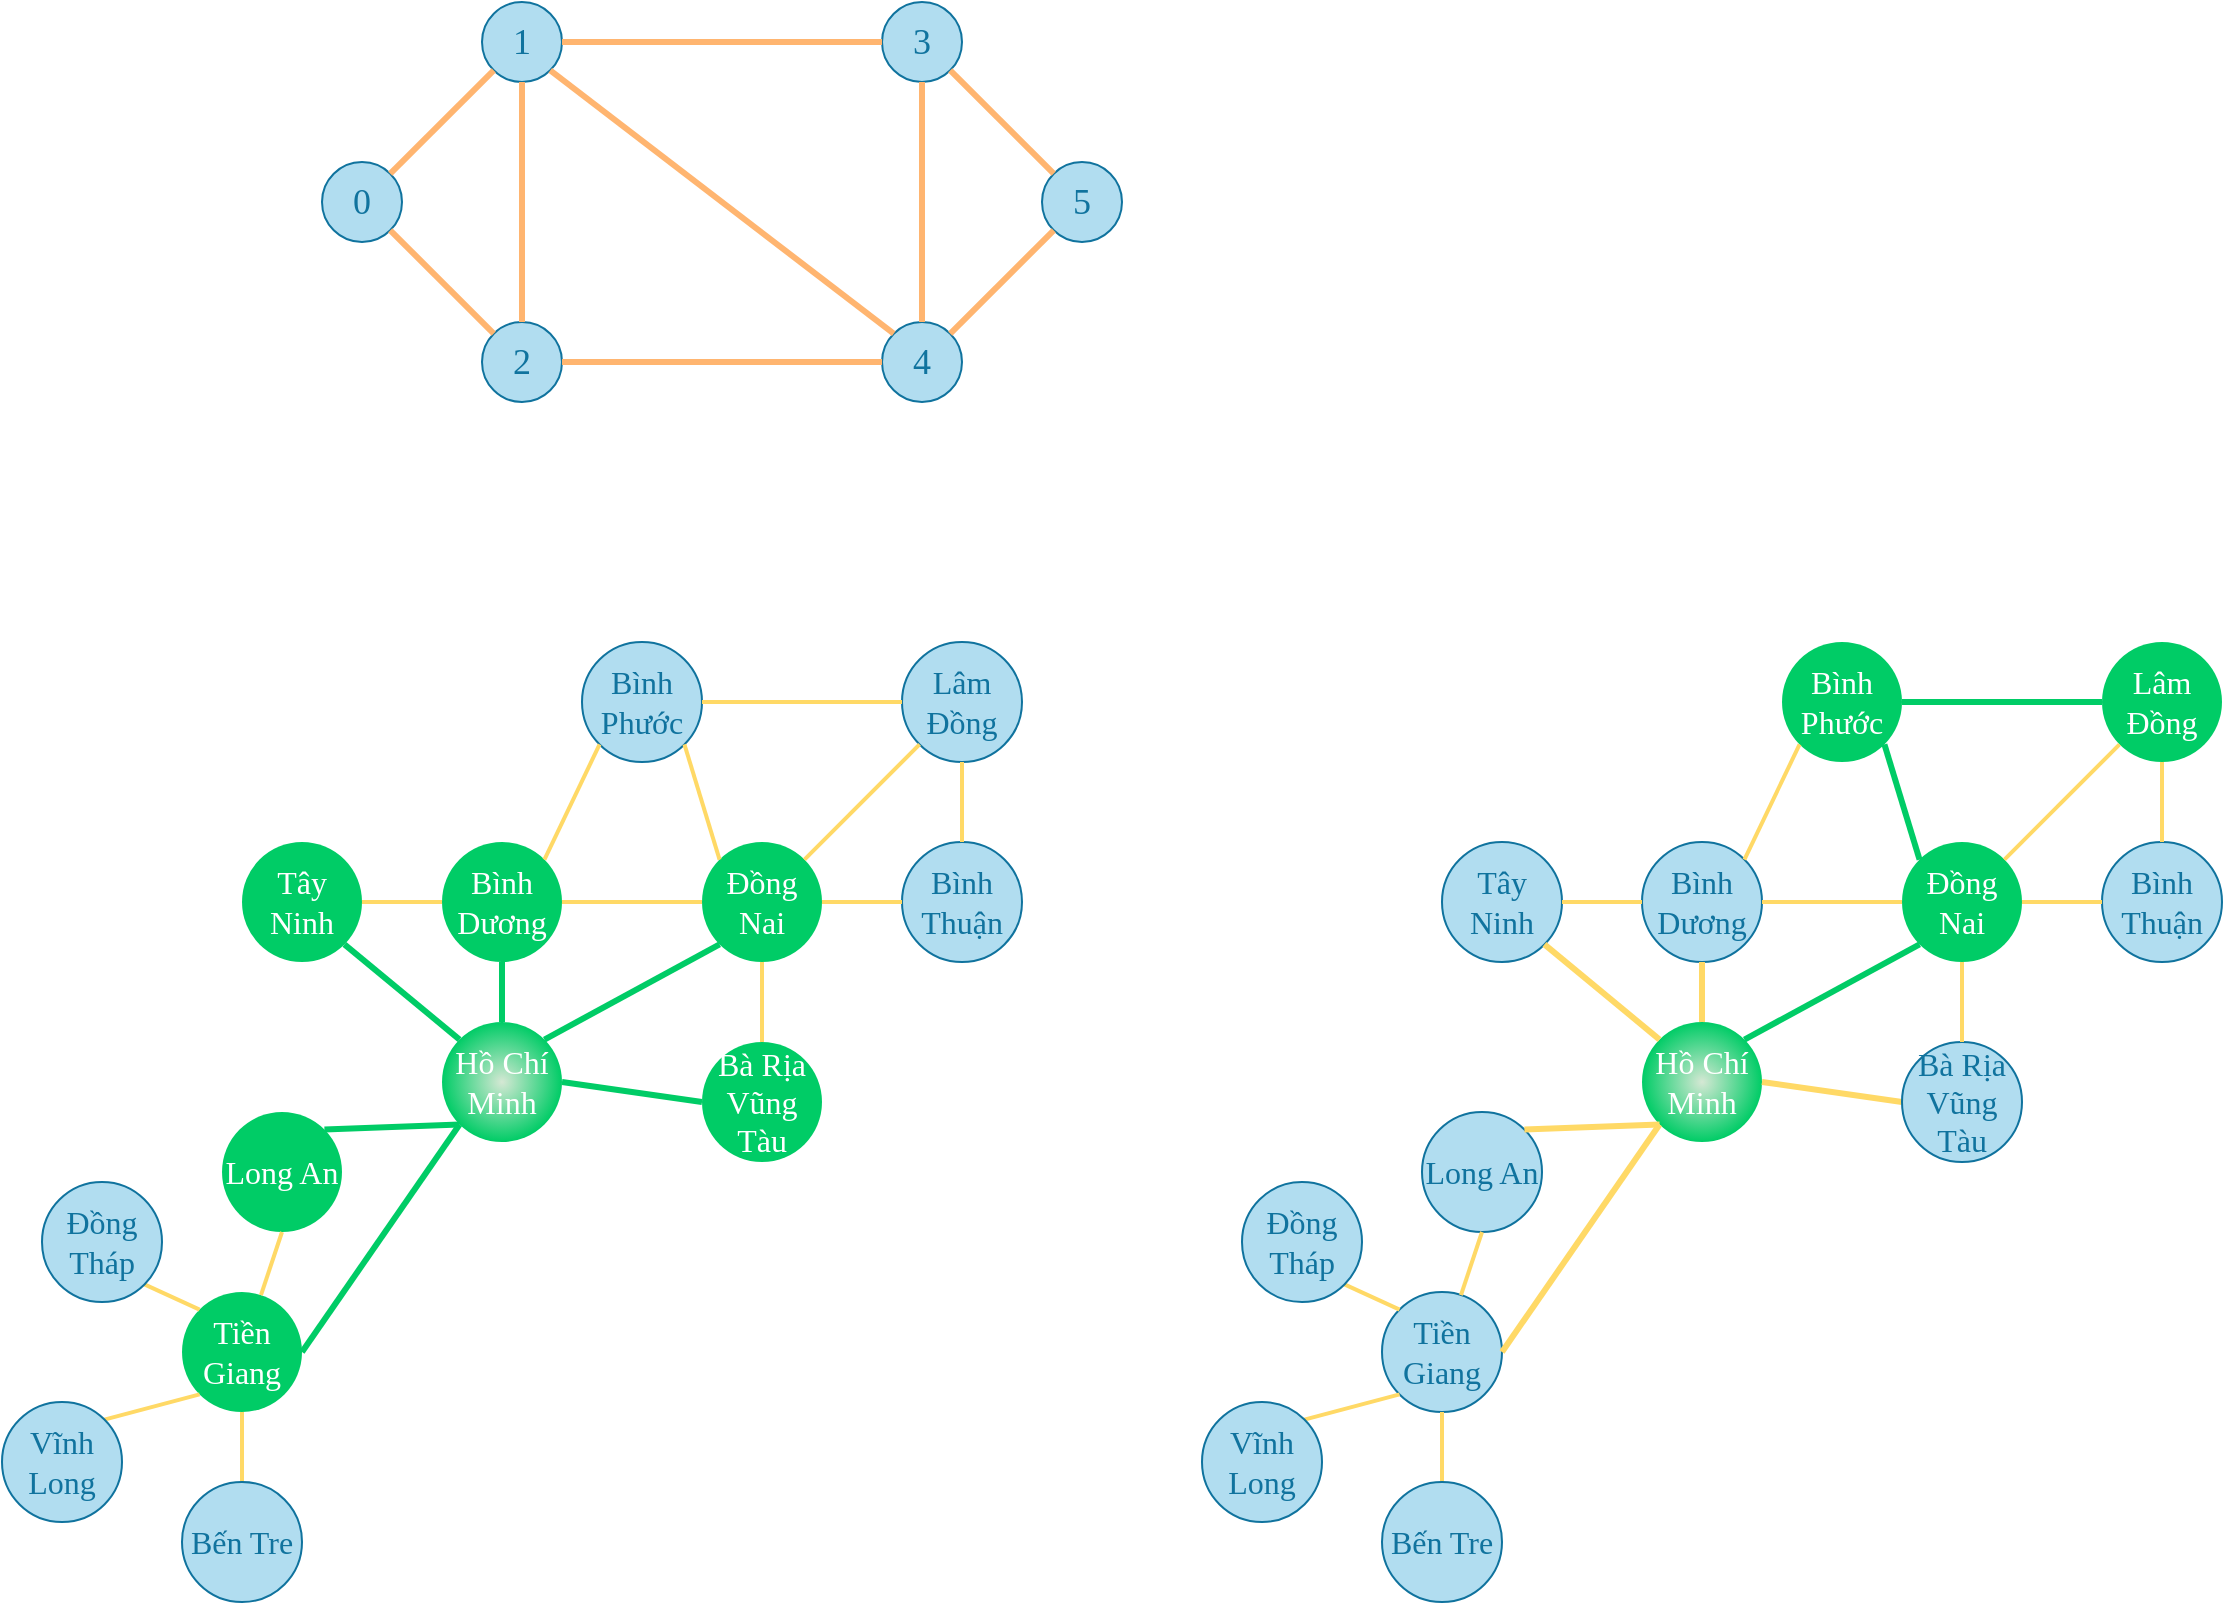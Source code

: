 <mxfile version="26.0.9">
  <diagram id="EpRN7AvFWJsa4IB050oW" name="Page-1">
    <mxGraphModel dx="1037" dy="751" grid="1" gridSize="10" guides="1" tooltips="1" connect="1" arrows="1" fold="1" page="1" pageScale="1" pageWidth="1600" pageHeight="900" math="0" shadow="0">
      <root>
        <mxCell id="0" />
        <mxCell id="1" parent="0" />
        <mxCell id="dAErLzjoi8gS7lEGY0VP-1" value="0" style="ellipse;whiteSpace=wrap;html=1;aspect=fixed;fillColor=#b1ddf0;fontSize=18;fontFamily=consolas;strokeColor=#10739e;fontColor=#10739E;" parent="1" vertex="1">
          <mxGeometry x="360" y="160" width="40" height="40" as="geometry" />
        </mxCell>
        <mxCell id="dAErLzjoi8gS7lEGY0VP-3" value="1" style="ellipse;whiteSpace=wrap;html=1;aspect=fixed;fillColor=#b1ddf0;fontSize=18;fontFamily=consolas;strokeColor=#10739e;fontColor=#10739E;" parent="1" vertex="1">
          <mxGeometry x="440" y="80" width="40" height="40" as="geometry" />
        </mxCell>
        <mxCell id="dAErLzjoi8gS7lEGY0VP-4" value="3" style="ellipse;whiteSpace=wrap;html=1;aspect=fixed;fillColor=#b1ddf0;fontSize=18;fontFamily=consolas;strokeColor=#10739e;fontColor=#10739E;" parent="1" vertex="1">
          <mxGeometry x="640" y="80" width="40" height="40" as="geometry" />
        </mxCell>
        <mxCell id="dAErLzjoi8gS7lEGY0VP-5" value="5" style="ellipse;whiteSpace=wrap;html=1;aspect=fixed;fillColor=#b1ddf0;fontSize=18;fontFamily=consolas;strokeColor=#10739e;fontColor=#10739E;" parent="1" vertex="1">
          <mxGeometry x="720" y="160" width="40" height="40" as="geometry" />
        </mxCell>
        <mxCell id="dAErLzjoi8gS7lEGY0VP-6" value="2" style="ellipse;whiteSpace=wrap;html=1;aspect=fixed;fillColor=#b1ddf0;fontSize=18;fontFamily=consolas;strokeColor=#10739e;fontColor=#10739E;" parent="1" vertex="1">
          <mxGeometry x="440" y="240" width="40" height="40" as="geometry" />
        </mxCell>
        <mxCell id="dAErLzjoi8gS7lEGY0VP-7" value="4" style="ellipse;whiteSpace=wrap;html=1;aspect=fixed;fillColor=#b1ddf0;fontSize=18;fontFamily=consolas;strokeColor=#10739e;fontColor=#10739E;" parent="1" vertex="1">
          <mxGeometry x="640" y="240" width="40" height="40" as="geometry" />
        </mxCell>
        <mxCell id="dAErLzjoi8gS7lEGY0VP-8" value="" style="endArrow=none;html=1;fontFamily=Segoe UI Variable Display;fontSize=18;fontColor=#0066CC;rounded=0;strokeColor=#FFB570;endFill=0;exitX=1;exitY=0;exitDx=0;exitDy=0;entryX=0;entryY=1;entryDx=0;entryDy=0;fillColor=#ffe6cc;strokeWidth=3;" parent="1" source="dAErLzjoi8gS7lEGY0VP-1" target="dAErLzjoi8gS7lEGY0VP-3" edge="1">
          <mxGeometry width="50" height="50" relative="1" as="geometry">
            <mxPoint x="450" y="190" as="sourcePoint" />
            <mxPoint x="500" y="140" as="targetPoint" />
          </mxGeometry>
        </mxCell>
        <mxCell id="dAErLzjoi8gS7lEGY0VP-16" value="" style="endArrow=none;html=1;fontFamily=Segoe UI Variable Display;fontSize=18;fontColor=#0066CC;rounded=0;strokeColor=#FFB570;endFill=0;exitX=0;exitY=1;exitDx=0;exitDy=0;entryX=1;entryY=0;entryDx=0;entryDy=0;fillColor=#ffe6cc;strokeWidth=3;" parent="1" source="dAErLzjoi8gS7lEGY0VP-5" target="dAErLzjoi8gS7lEGY0VP-7" edge="1">
          <mxGeometry width="50" height="50" relative="1" as="geometry">
            <mxPoint x="484.142" y="175.858" as="sourcePoint" />
            <mxPoint x="535.858" y="124.142" as="targetPoint" />
          </mxGeometry>
        </mxCell>
        <mxCell id="dAErLzjoi8gS7lEGY0VP-18" value="" style="endArrow=none;html=1;fontFamily=Segoe UI Variable Display;fontSize=18;fontColor=#0066CC;rounded=0;strokeColor=#FFB570;endFill=0;exitX=0.5;exitY=1;exitDx=0;exitDy=0;fillColor=#ffe6cc;strokeWidth=3;" parent="1" source="dAErLzjoi8gS7lEGY0VP-3" target="dAErLzjoi8gS7lEGY0VP-6" edge="1">
          <mxGeometry width="50" height="50" relative="1" as="geometry">
            <mxPoint x="414.142" y="185.858" as="sourcePoint" />
            <mxPoint x="465.858" y="134.142" as="targetPoint" />
          </mxGeometry>
        </mxCell>
        <mxCell id="dAErLzjoi8gS7lEGY0VP-20" value="" style="endArrow=none;html=1;fontFamily=Segoe UI Variable Display;fontSize=18;fontColor=#0066CC;rounded=0;strokeColor=#FFB570;endFill=0;exitX=1;exitY=1;exitDx=0;exitDy=0;entryX=0;entryY=0;entryDx=0;entryDy=0;fillColor=#ffe6cc;strokeWidth=3;" parent="1" source="dAErLzjoi8gS7lEGY0VP-3" target="dAErLzjoi8gS7lEGY0VP-7" edge="1">
          <mxGeometry width="50" height="50" relative="1" as="geometry">
            <mxPoint x="424.142" y="195.858" as="sourcePoint" />
            <mxPoint x="475.858" y="144.142" as="targetPoint" />
          </mxGeometry>
        </mxCell>
        <mxCell id="dAErLzjoi8gS7lEGY0VP-24" value="" style="endArrow=none;html=1;fontFamily=Segoe UI Variable Display;fontSize=18;fontColor=#0066CC;rounded=0;strokeColor=#FFB570;endFill=0;entryX=0;entryY=0.5;entryDx=0;entryDy=0;exitX=1;exitY=0.5;exitDx=0;exitDy=0;fillColor=#ffe6cc;strokeWidth=3;" parent="1" source="dAErLzjoi8gS7lEGY0VP-6" target="dAErLzjoi8gS7lEGY0VP-7" edge="1">
          <mxGeometry width="50" height="50" relative="1" as="geometry">
            <mxPoint x="490" y="260" as="sourcePoint" />
            <mxPoint x="495.858" y="164.142" as="targetPoint" />
          </mxGeometry>
        </mxCell>
        <mxCell id="dAErLzjoi8gS7lEGY0VP-26" value="" style="endArrow=none;html=1;fontFamily=Segoe UI Variable Display;fontSize=18;fontColor=#0066CC;rounded=0;strokeColor=#FFB570;endFill=0;exitX=0;exitY=0;exitDx=0;exitDy=0;entryX=1;entryY=1;entryDx=0;entryDy=0;fillColor=#ffe6cc;strokeWidth=3;" parent="1" source="dAErLzjoi8gS7lEGY0VP-6" target="dAErLzjoi8gS7lEGY0VP-1" edge="1">
          <mxGeometry width="50" height="50" relative="1" as="geometry">
            <mxPoint x="454.142" y="225.858" as="sourcePoint" />
            <mxPoint x="505.858" y="174.142" as="targetPoint" />
          </mxGeometry>
        </mxCell>
        <mxCell id="dAErLzjoi8gS7lEGY0VP-28" value="" style="endArrow=none;html=1;fontFamily=Segoe UI Variable Display;fontSize=18;fontColor=#0066CC;rounded=0;strokeColor=#FFB570;endFill=0;exitX=0.5;exitY=1;exitDx=0;exitDy=0;fillColor=#ffe6cc;strokeWidth=3;" parent="1" source="dAErLzjoi8gS7lEGY0VP-4" target="dAErLzjoi8gS7lEGY0VP-7" edge="1">
          <mxGeometry width="50" height="50" relative="1" as="geometry">
            <mxPoint x="544.142" y="235.858" as="sourcePoint" />
            <mxPoint x="595.858" y="184.142" as="targetPoint" />
          </mxGeometry>
        </mxCell>
        <mxCell id="dAErLzjoi8gS7lEGY0VP-30" value="" style="endArrow=none;html=1;fontFamily=Segoe UI Variable Display;fontSize=18;fontColor=#0066CC;rounded=0;strokeColor=#FFB570;endFill=0;exitX=1;exitY=1;exitDx=0;exitDy=0;entryX=0;entryY=0;entryDx=0;entryDy=0;fillColor=#ffe6cc;strokeWidth=3;" parent="1" source="dAErLzjoi8gS7lEGY0VP-4" target="dAErLzjoi8gS7lEGY0VP-5" edge="1">
          <mxGeometry width="50" height="50" relative="1" as="geometry">
            <mxPoint x="554.142" y="245.858" as="sourcePoint" />
            <mxPoint x="605.858" y="194.142" as="targetPoint" />
          </mxGeometry>
        </mxCell>
        <mxCell id="dAErLzjoi8gS7lEGY0VP-32" value="" style="endArrow=none;html=1;fontFamily=Segoe UI Variable Display;fontSize=18;fontColor=#0066CC;rounded=0;strokeColor=#FFB570;endFill=0;exitX=1;exitY=0.5;exitDx=0;exitDy=0;entryX=0;entryY=0.5;entryDx=0;entryDy=0;fillColor=#ffe6cc;strokeWidth=3;" parent="1" source="dAErLzjoi8gS7lEGY0VP-3" target="dAErLzjoi8gS7lEGY0VP-4" edge="1">
          <mxGeometry width="50" height="50" relative="1" as="geometry">
            <mxPoint x="484.142" y="255.858" as="sourcePoint" />
            <mxPoint x="535.858" y="204.142" as="targetPoint" />
          </mxGeometry>
        </mxCell>
        <mxCell id="WhGyV6PphDSMGhQE3Re9-1" value="Hồ Chí Minh" style="ellipse;whiteSpace=wrap;html=1;aspect=fixed;fillColor=#d5e8d4;fontSize=16;fontFamily=consolas;strokeColor=none;gradientColor=#00CC66;gradientDirection=radial;fontColor=#FFFFFF;" parent="1" vertex="1">
          <mxGeometry x="420" y="590" width="60" height="60" as="geometry" />
        </mxCell>
        <mxCell id="WhGyV6PphDSMGhQE3Re9-2" value="Long An" style="ellipse;whiteSpace=wrap;html=1;aspect=fixed;fillColor=#00CC66;fontSize=16;fontFamily=consolas;strokeColor=none;fontColor=#FFFFFF;" parent="1" vertex="1">
          <mxGeometry x="310" y="635" width="60" height="60" as="geometry" />
        </mxCell>
        <mxCell id="WhGyV6PphDSMGhQE3Re9-4" value="Bình Phước" style="ellipse;whiteSpace=wrap;html=1;aspect=fixed;fillColor=#b1ddf0;fontSize=16;fontFamily=consolas;strokeColor=#10739e;fontColor=#10739E;" parent="1" vertex="1">
          <mxGeometry x="490" y="400" width="60" height="60" as="geometry" />
        </mxCell>
        <mxCell id="WhGyV6PphDSMGhQE3Re9-5" value="Tiền Giang" style="ellipse;whiteSpace=wrap;html=1;aspect=fixed;fillColor=#00CC66;fontSize=16;fontFamily=consolas;strokeColor=none;fontColor=#FFFFFF;" parent="1" vertex="1">
          <mxGeometry x="290" y="725" width="60" height="60" as="geometry" />
        </mxCell>
        <mxCell id="WhGyV6PphDSMGhQE3Re9-6" value="Bình Dương" style="ellipse;whiteSpace=wrap;html=1;aspect=fixed;fillColor=#00CC66;fontSize=16;fontFamily=consolas;strokeColor=none;fontColor=#FFFFFF;" parent="1" vertex="1">
          <mxGeometry x="420" y="500" width="60" height="60" as="geometry" />
        </mxCell>
        <mxCell id="WhGyV6PphDSMGhQE3Re9-7" value="" style="endArrow=none;html=1;fontFamily=Segoe UI Variable Display;fontSize=18;fontColor=#0066CC;rounded=0;strokeColor=#00CC66;endFill=0;exitX=0;exitY=1;exitDx=0;exitDy=0;entryX=1;entryY=0;entryDx=0;entryDy=0;fillColor=#ffe6cc;strokeWidth=3;" parent="1" source="WhGyV6PphDSMGhQE3Re9-1" target="WhGyV6PphDSMGhQE3Re9-2" edge="1">
          <mxGeometry width="50" height="50" relative="1" as="geometry">
            <mxPoint x="440" y="580" as="sourcePoint" />
            <mxPoint x="490" y="530" as="targetPoint" />
          </mxGeometry>
        </mxCell>
        <mxCell id="WhGyV6PphDSMGhQE3Re9-8" value="" style="endArrow=none;html=1;fontFamily=Segoe UI Variable Display;fontSize=18;fontColor=#0066CC;rounded=0;strokeColor=#FFD966;endFill=0;exitX=0;exitY=1;exitDx=0;exitDy=0;entryX=1;entryY=0;entryDx=0;entryDy=0;fillColor=#ffe6cc;strokeWidth=2;" parent="1" source="WhGyV6PphDSMGhQE3Re9-4" target="WhGyV6PphDSMGhQE3Re9-6" edge="1">
          <mxGeometry width="50" height="50" relative="1" as="geometry">
            <mxPoint x="474.142" y="535.858" as="sourcePoint" />
            <mxPoint x="525.858" y="484.142" as="targetPoint" />
          </mxGeometry>
        </mxCell>
        <mxCell id="WhGyV6PphDSMGhQE3Re9-9" value="" style="endArrow=none;html=1;fontFamily=Segoe UI Variable Display;fontSize=18;fontColor=#0066CC;rounded=0;strokeColor=#FFD966;endFill=0;exitX=0.5;exitY=1;exitDx=0;exitDy=0;fillColor=#ffe6cc;strokeWidth=2;" parent="1" source="WhGyV6PphDSMGhQE3Re9-2" target="WhGyV6PphDSMGhQE3Re9-5" edge="1">
          <mxGeometry width="50" height="50" relative="1" as="geometry">
            <mxPoint x="414.142" y="650.858" as="sourcePoint" />
            <mxPoint x="465.858" y="599.142" as="targetPoint" />
          </mxGeometry>
        </mxCell>
        <mxCell id="WhGyV6PphDSMGhQE3Re9-10" value="" style="endArrow=none;html=1;fontFamily=Segoe UI Variable Display;fontSize=18;fontColor=#0066CC;rounded=0;strokeColor=#FFD966;endFill=0;exitX=0.5;exitY=1;exitDx=0;exitDy=0;entryX=0.5;entryY=0;entryDx=0;entryDy=0;fillColor=#ffe6cc;strokeWidth=2;" parent="1" source="WhGyV6PphDSMGhQE3Re9-5" target="WhGyV6PphDSMGhQE3Re9-17" edge="1">
          <mxGeometry width="50" height="50" relative="1" as="geometry">
            <mxPoint x="414.142" y="585.858" as="sourcePoint" />
            <mxPoint x="465.858" y="534.142" as="targetPoint" />
          </mxGeometry>
        </mxCell>
        <mxCell id="WhGyV6PphDSMGhQE3Re9-11" value="" style="endArrow=none;html=1;fontFamily=Segoe UI Variable Display;fontSize=18;fontColor=#0066CC;rounded=0;strokeColor=#FFD966;endFill=0;entryX=0;entryY=0;entryDx=0;entryDy=0;exitX=1;exitY=1;exitDx=0;exitDy=0;fillColor=#ffe6cc;strokeWidth=2;" parent="1" source="WhGyV6PphDSMGhQE3Re9-16" target="WhGyV6PphDSMGhQE3Re9-5" edge="1">
          <mxGeometry width="50" height="50" relative="1" as="geometry">
            <mxPoint x="490" y="725" as="sourcePoint" />
            <mxPoint x="495.858" y="629.142" as="targetPoint" />
          </mxGeometry>
        </mxCell>
        <mxCell id="WhGyV6PphDSMGhQE3Re9-12" value="" style="endArrow=none;html=1;fontFamily=Segoe UI Variable Display;fontSize=18;fontColor=#0066CC;rounded=0;strokeColor=#00CC66;endFill=0;exitX=1;exitY=0.5;exitDx=0;exitDy=0;entryX=0;entryY=1;entryDx=0;entryDy=0;fillColor=#ffe6cc;strokeWidth=3;" parent="1" source="WhGyV6PphDSMGhQE3Re9-5" target="WhGyV6PphDSMGhQE3Re9-1" edge="1">
          <mxGeometry width="50" height="50" relative="1" as="geometry">
            <mxPoint x="444.142" y="615.858" as="sourcePoint" />
            <mxPoint x="495.858" y="564.142" as="targetPoint" />
          </mxGeometry>
        </mxCell>
        <mxCell id="WhGyV6PphDSMGhQE3Re9-13" value="" style="endArrow=none;html=1;fontFamily=Segoe UI Variable Display;fontSize=18;fontColor=#0066CC;rounded=0;strokeColor=#00CC66;endFill=0;exitX=0.5;exitY=0;exitDx=0;exitDy=0;fillColor=#ffe6cc;strokeWidth=3;" parent="1" source="WhGyV6PphDSMGhQE3Re9-1" target="WhGyV6PphDSMGhQE3Re9-6" edge="1">
          <mxGeometry width="50" height="50" relative="1" as="geometry">
            <mxPoint x="534.142" y="625.858" as="sourcePoint" />
            <mxPoint x="585.858" y="574.142" as="targetPoint" />
          </mxGeometry>
        </mxCell>
        <mxCell id="WhGyV6PphDSMGhQE3Re9-14" value="" style="endArrow=none;html=1;fontFamily=Segoe UI Variable Display;fontSize=18;fontColor=#0066CC;rounded=0;strokeColor=#00CC66;endFill=0;fillColor=#ffe6cc;strokeWidth=3;entryX=1;entryY=0.5;entryDx=0;entryDy=0;exitX=0;exitY=0.5;exitDx=0;exitDy=0;" parent="1" source="WhGyV6PphDSMGhQE3Re9-22" target="WhGyV6PphDSMGhQE3Re9-1" edge="1">
          <mxGeometry width="50" height="50" relative="1" as="geometry">
            <mxPoint x="630" y="650" as="sourcePoint" />
            <mxPoint x="740" y="790" as="targetPoint" />
          </mxGeometry>
        </mxCell>
        <mxCell id="WhGyV6PphDSMGhQE3Re9-15" value="" style="endArrow=none;html=1;fontFamily=Segoe UI Variable Display;fontSize=18;fontColor=#0066CC;rounded=0;strokeColor=#FFD966;endFill=0;fillColor=#ffe6cc;strokeWidth=2;exitX=0;exitY=1;exitDx=0;exitDy=0;entryX=1;entryY=0;entryDx=0;entryDy=0;" parent="1" source="WhGyV6PphDSMGhQE3Re9-5" target="WhGyV6PphDSMGhQE3Re9-18" edge="1">
          <mxGeometry width="50" height="50" relative="1" as="geometry">
            <mxPoint x="500" y="895" as="sourcePoint" />
            <mxPoint x="460" y="800" as="targetPoint" />
          </mxGeometry>
        </mxCell>
        <mxCell id="WhGyV6PphDSMGhQE3Re9-16" value="Đồng Tháp" style="ellipse;whiteSpace=wrap;html=1;aspect=fixed;fillColor=#b1ddf0;fontSize=16;fontFamily=consolas;strokeColor=#10739e;fontColor=#10739E;" parent="1" vertex="1">
          <mxGeometry x="220" y="670" width="60" height="60" as="geometry" />
        </mxCell>
        <mxCell id="WhGyV6PphDSMGhQE3Re9-17" value="Bến Tre" style="ellipse;whiteSpace=wrap;html=1;aspect=fixed;fillColor=#b1ddf0;fontSize=16;fontFamily=consolas;strokeColor=#10739e;fontColor=#10739E;" parent="1" vertex="1">
          <mxGeometry x="290" y="820" width="60" height="60" as="geometry" />
        </mxCell>
        <mxCell id="WhGyV6PphDSMGhQE3Re9-18" value="Vĩnh Long" style="ellipse;whiteSpace=wrap;html=1;aspect=fixed;fillColor=#b1ddf0;fontSize=16;fontFamily=consolas;strokeColor=#10739e;fontColor=#10739E;" parent="1" vertex="1">
          <mxGeometry x="200" y="780" width="60" height="60" as="geometry" />
        </mxCell>
        <mxCell id="WhGyV6PphDSMGhQE3Re9-20" value="Đồng Nai" style="ellipse;whiteSpace=wrap;html=1;aspect=fixed;fillColor=#00CC66;fontSize=16;fontFamily=consolas;strokeColor=none;fontColor=#FFFFFF;" parent="1" vertex="1">
          <mxGeometry x="550" y="500" width="60" height="60" as="geometry" />
        </mxCell>
        <mxCell id="WhGyV6PphDSMGhQE3Re9-21" value="Bình Thuận" style="ellipse;whiteSpace=wrap;html=1;aspect=fixed;fillColor=#b1ddf0;fontSize=16;fontFamily=consolas;strokeColor=#10739e;fontColor=#10739E;" parent="1" vertex="1">
          <mxGeometry x="650" y="500" width="60" height="60" as="geometry" />
        </mxCell>
        <mxCell id="WhGyV6PphDSMGhQE3Re9-22" value="Bà Rịa&lt;br&gt;Vũng Tàu" style="ellipse;whiteSpace=wrap;html=1;aspect=fixed;fillColor=#00CC66;fontSize=16;fontFamily=consolas;strokeColor=none;fontColor=#FFFFFF;" parent="1" vertex="1">
          <mxGeometry x="550" y="600" width="60" height="60" as="geometry" />
        </mxCell>
        <mxCell id="WhGyV6PphDSMGhQE3Re9-23" value="Tây Ninh" style="ellipse;whiteSpace=wrap;html=1;aspect=fixed;fillColor=#00CC66;fontSize=16;fontFamily=consolas;strokeColor=none;fontColor=#FFFFFF;" parent="1" vertex="1">
          <mxGeometry x="320" y="500" width="60" height="60" as="geometry" />
        </mxCell>
        <mxCell id="WhGyV6PphDSMGhQE3Re9-24" value="" style="endArrow=none;html=1;fontFamily=Segoe UI Variable Display;fontSize=18;fontColor=#0066CC;rounded=0;strokeColor=#FFD966;endFill=0;exitX=0;exitY=0;exitDx=0;exitDy=0;entryX=1;entryY=1;entryDx=0;entryDy=0;fillColor=#ffe6cc;strokeWidth=2;" parent="1" source="WhGyV6PphDSMGhQE3Re9-20" target="WhGyV6PphDSMGhQE3Re9-4" edge="1">
          <mxGeometry width="50" height="50" relative="1" as="geometry">
            <mxPoint x="531" y="512" as="sourcePoint" />
            <mxPoint x="349" y="250" as="targetPoint" />
          </mxGeometry>
        </mxCell>
        <mxCell id="WhGyV6PphDSMGhQE3Re9-25" value="" style="endArrow=none;html=1;fontFamily=Segoe UI Variable Display;fontSize=18;fontColor=#0066CC;rounded=0;strokeColor=#00CC66;endFill=0;exitX=1;exitY=0;exitDx=0;exitDy=0;fillColor=#ffe6cc;strokeWidth=3;entryX=0;entryY=1;entryDx=0;entryDy=0;" parent="1" source="WhGyV6PphDSMGhQE3Re9-1" target="WhGyV6PphDSMGhQE3Re9-20" edge="1">
          <mxGeometry width="50" height="50" relative="1" as="geometry">
            <mxPoint x="921" y="811" as="sourcePoint" />
            <mxPoint x="800" y="420" as="targetPoint" />
          </mxGeometry>
        </mxCell>
        <mxCell id="WhGyV6PphDSMGhQE3Re9-26" value="" style="endArrow=none;html=1;fontFamily=Segoe UI Variable Display;fontSize=18;fontColor=#0066CC;rounded=0;strokeColor=#FFD966;endFill=0;exitX=0.5;exitY=0;exitDx=0;exitDy=0;entryX=0.5;entryY=1;entryDx=0;entryDy=0;fillColor=#ffe6cc;strokeWidth=2;" parent="1" source="WhGyV6PphDSMGhQE3Re9-22" target="WhGyV6PphDSMGhQE3Re9-20" edge="1">
          <mxGeometry width="50" height="50" relative="1" as="geometry">
            <mxPoint x="821" y="772" as="sourcePoint" />
            <mxPoint x="579" y="480" as="targetPoint" />
          </mxGeometry>
        </mxCell>
        <mxCell id="WhGyV6PphDSMGhQE3Re9-27" value="" style="endArrow=none;html=1;fontFamily=Segoe UI Variable Display;fontSize=18;fontColor=#0066CC;rounded=0;strokeColor=#00CC66;endFill=0;exitX=0;exitY=0;exitDx=0;exitDy=0;entryX=1;entryY=1;entryDx=0;entryDy=0;fillColor=#ffe6cc;strokeWidth=3;" parent="1" source="WhGyV6PphDSMGhQE3Re9-1" target="WhGyV6PphDSMGhQE3Re9-23" edge="1">
          <mxGeometry width="50" height="50" relative="1" as="geometry">
            <mxPoint x="941" y="861" as="sourcePoint" />
            <mxPoint x="759" y="599" as="targetPoint" />
          </mxGeometry>
        </mxCell>
        <mxCell id="WhGyV6PphDSMGhQE3Re9-28" value="" style="endArrow=none;html=1;fontFamily=Segoe UI Variable Display;fontSize=18;fontColor=#0066CC;rounded=0;strokeColor=#FFD966;endFill=0;exitX=1;exitY=0.5;exitDx=0;exitDy=0;entryX=0;entryY=0.5;entryDx=0;entryDy=0;fillColor=#ffe6cc;strokeWidth=2;" parent="1" source="WhGyV6PphDSMGhQE3Re9-20" target="WhGyV6PphDSMGhQE3Re9-21" edge="1">
          <mxGeometry width="50" height="50" relative="1" as="geometry">
            <mxPoint x="569" y="519" as="sourcePoint" />
            <mxPoint x="551" y="471" as="targetPoint" />
          </mxGeometry>
        </mxCell>
        <mxCell id="WhGyV6PphDSMGhQE3Re9-29" value="" style="endArrow=none;html=1;fontFamily=Segoe UI Variable Display;fontSize=18;fontColor=#0066CC;rounded=0;strokeColor=#FFD966;endFill=0;exitX=0;exitY=0.5;exitDx=0;exitDy=0;entryX=1;entryY=0.5;entryDx=0;entryDy=0;fillColor=#ffe6cc;strokeWidth=2;" parent="1" source="WhGyV6PphDSMGhQE3Re9-20" target="WhGyV6PphDSMGhQE3Re9-6" edge="1">
          <mxGeometry width="50" height="50" relative="1" as="geometry">
            <mxPoint x="620" y="540" as="sourcePoint" />
            <mxPoint x="660" y="540" as="targetPoint" />
          </mxGeometry>
        </mxCell>
        <mxCell id="WhGyV6PphDSMGhQE3Re9-30" value="Lâm Đồng" style="ellipse;whiteSpace=wrap;html=1;aspect=fixed;fillColor=#b1ddf0;fontSize=16;fontFamily=consolas;strokeColor=#10739e;fontColor=#10739E;" parent="1" vertex="1">
          <mxGeometry x="650" y="400" width="60" height="60" as="geometry" />
        </mxCell>
        <mxCell id="WhGyV6PphDSMGhQE3Re9-31" value="" style="endArrow=none;html=1;fontFamily=Segoe UI Variable Display;fontSize=18;fontColor=#0066CC;rounded=0;strokeColor=#FFD966;endFill=0;exitX=1;exitY=0;exitDx=0;exitDy=0;entryX=0;entryY=1;entryDx=0;entryDy=0;fillColor=#ffe6cc;strokeWidth=2;" parent="1" source="WhGyV6PphDSMGhQE3Re9-20" target="WhGyV6PphDSMGhQE3Re9-30" edge="1">
          <mxGeometry width="50" height="50" relative="1" as="geometry">
            <mxPoint x="620" y="540" as="sourcePoint" />
            <mxPoint x="660" y="540" as="targetPoint" />
          </mxGeometry>
        </mxCell>
        <mxCell id="WhGyV6PphDSMGhQE3Re9-32" value="" style="endArrow=none;html=1;fontFamily=Segoe UI Variable Display;fontSize=18;fontColor=#0066CC;rounded=0;strokeColor=#FFD966;endFill=0;exitX=1;exitY=0.5;exitDx=0;exitDy=0;entryX=0;entryY=0.5;entryDx=0;entryDy=0;fillColor=#ffe6cc;strokeWidth=2;" parent="1" source="WhGyV6PphDSMGhQE3Re9-23" target="WhGyV6PphDSMGhQE3Re9-6" edge="1">
          <mxGeometry width="50" height="50" relative="1" as="geometry">
            <mxPoint x="439" y="609" as="sourcePoint" />
            <mxPoint x="401" y="551" as="targetPoint" />
          </mxGeometry>
        </mxCell>
        <mxCell id="WhGyV6PphDSMGhQE3Re9-33" value="" style="endArrow=none;html=1;fontFamily=Segoe UI Variable Display;fontSize=18;fontColor=#0066CC;rounded=0;strokeColor=#FFD966;endFill=0;exitX=1;exitY=0.5;exitDx=0;exitDy=0;entryX=0;entryY=0.5;entryDx=0;entryDy=0;fillColor=#ffe6cc;strokeWidth=2;" parent="1" source="WhGyV6PphDSMGhQE3Re9-4" target="WhGyV6PphDSMGhQE3Re9-30" edge="1">
          <mxGeometry width="50" height="50" relative="1" as="geometry">
            <mxPoint x="620" y="540" as="sourcePoint" />
            <mxPoint x="660" y="540" as="targetPoint" />
          </mxGeometry>
        </mxCell>
        <mxCell id="WhGyV6PphDSMGhQE3Re9-34" value="" style="endArrow=none;html=1;fontFamily=Segoe UI Variable Display;fontSize=18;fontColor=#0066CC;rounded=0;strokeColor=#FFD966;endFill=0;exitX=0.5;exitY=0;exitDx=0;exitDy=0;entryX=0.5;entryY=1;entryDx=0;entryDy=0;fillColor=#ffe6cc;strokeWidth=2;" parent="1" source="WhGyV6PphDSMGhQE3Re9-21" target="WhGyV6PphDSMGhQE3Re9-30" edge="1">
          <mxGeometry width="50" height="50" relative="1" as="geometry">
            <mxPoint x="611" y="519" as="sourcePoint" />
            <mxPoint x="669" y="461" as="targetPoint" />
          </mxGeometry>
        </mxCell>
        <mxCell id="WhGyV6PphDSMGhQE3Re9-35" value="Hồ Chí Minh" style="ellipse;whiteSpace=wrap;html=1;aspect=fixed;fillColor=#d5e8d4;fontSize=16;fontFamily=consolas;strokeColor=none;gradientColor=#00CC66;gradientDirection=radial;fontColor=#FFFFFF;" parent="1" vertex="1">
          <mxGeometry x="1020" y="590" width="60" height="60" as="geometry" />
        </mxCell>
        <mxCell id="WhGyV6PphDSMGhQE3Re9-36" value="Long An" style="ellipse;whiteSpace=wrap;html=1;aspect=fixed;fillColor=#B1DDF0;fontSize=16;fontFamily=consolas;strokeColor=#10739E;fontColor=#10739E;" parent="1" vertex="1">
          <mxGeometry x="910" y="635" width="60" height="60" as="geometry" />
        </mxCell>
        <mxCell id="WhGyV6PphDSMGhQE3Re9-37" value="Bình Phước" style="ellipse;whiteSpace=wrap;html=1;aspect=fixed;fillColor=#00CC66;fontSize=16;fontFamily=consolas;strokeColor=none;fontColor=#FFFFFF;" parent="1" vertex="1">
          <mxGeometry x="1090" y="400" width="60" height="60" as="geometry" />
        </mxCell>
        <mxCell id="WhGyV6PphDSMGhQE3Re9-38" value="Tiền Giang" style="ellipse;whiteSpace=wrap;html=1;aspect=fixed;fillColor=#B1DDF0;fontSize=16;fontFamily=consolas;strokeColor=#10739E;fontColor=#10739E;" parent="1" vertex="1">
          <mxGeometry x="890" y="725" width="60" height="60" as="geometry" />
        </mxCell>
        <mxCell id="WhGyV6PphDSMGhQE3Re9-39" value="Bình Dương" style="ellipse;whiteSpace=wrap;html=1;aspect=fixed;fillColor=#B1DDF0;fontSize=16;fontFamily=consolas;strokeColor=#10739E;fontColor=#10739E;" parent="1" vertex="1">
          <mxGeometry x="1020" y="500" width="60" height="60" as="geometry" />
        </mxCell>
        <mxCell id="WhGyV6PphDSMGhQE3Re9-40" value="" style="endArrow=none;html=1;fontFamily=Segoe UI Variable Display;fontSize=18;fontColor=#0066CC;rounded=0;strokeColor=#FFD966;endFill=0;exitX=0;exitY=1;exitDx=0;exitDy=0;entryX=1;entryY=0;entryDx=0;entryDy=0;fillColor=#ffe6cc;strokeWidth=3;" parent="1" source="WhGyV6PphDSMGhQE3Re9-35" target="WhGyV6PphDSMGhQE3Re9-36" edge="1">
          <mxGeometry width="50" height="50" relative="1" as="geometry">
            <mxPoint x="1040" y="580" as="sourcePoint" />
            <mxPoint x="1090" y="530" as="targetPoint" />
          </mxGeometry>
        </mxCell>
        <mxCell id="WhGyV6PphDSMGhQE3Re9-41" value="" style="endArrow=none;html=1;fontFamily=Segoe UI Variable Display;fontSize=18;fontColor=#0066CC;rounded=0;strokeColor=#FFD966;endFill=0;exitX=0;exitY=1;exitDx=0;exitDy=0;entryX=1;entryY=0;entryDx=0;entryDy=0;fillColor=#ffe6cc;strokeWidth=2;" parent="1" source="WhGyV6PphDSMGhQE3Re9-37" target="WhGyV6PphDSMGhQE3Re9-39" edge="1">
          <mxGeometry width="50" height="50" relative="1" as="geometry">
            <mxPoint x="1074.142" y="535.858" as="sourcePoint" />
            <mxPoint x="1125.858" y="484.142" as="targetPoint" />
          </mxGeometry>
        </mxCell>
        <mxCell id="WhGyV6PphDSMGhQE3Re9-42" value="" style="endArrow=none;html=1;fontFamily=Segoe UI Variable Display;fontSize=18;fontColor=#0066CC;rounded=0;strokeColor=#FFD966;endFill=0;exitX=0.5;exitY=1;exitDx=0;exitDy=0;fillColor=#ffe6cc;strokeWidth=2;" parent="1" source="WhGyV6PphDSMGhQE3Re9-36" target="WhGyV6PphDSMGhQE3Re9-38" edge="1">
          <mxGeometry width="50" height="50" relative="1" as="geometry">
            <mxPoint x="1014.142" y="650.858" as="sourcePoint" />
            <mxPoint x="1065.858" y="599.142" as="targetPoint" />
          </mxGeometry>
        </mxCell>
        <mxCell id="WhGyV6PphDSMGhQE3Re9-43" value="" style="endArrow=none;html=1;fontFamily=Segoe UI Variable Display;fontSize=18;fontColor=#0066CC;rounded=0;strokeColor=#FFD966;endFill=0;exitX=0.5;exitY=1;exitDx=0;exitDy=0;entryX=0.5;entryY=0;entryDx=0;entryDy=0;fillColor=#ffe6cc;strokeWidth=2;" parent="1" source="WhGyV6PphDSMGhQE3Re9-38" target="WhGyV6PphDSMGhQE3Re9-50" edge="1">
          <mxGeometry width="50" height="50" relative="1" as="geometry">
            <mxPoint x="1014.142" y="585.858" as="sourcePoint" />
            <mxPoint x="1065.858" y="534.142" as="targetPoint" />
          </mxGeometry>
        </mxCell>
        <mxCell id="WhGyV6PphDSMGhQE3Re9-44" value="" style="endArrow=none;html=1;fontFamily=Segoe UI Variable Display;fontSize=18;fontColor=#0066CC;rounded=0;strokeColor=#FFD966;endFill=0;entryX=0;entryY=0;entryDx=0;entryDy=0;exitX=1;exitY=1;exitDx=0;exitDy=0;fillColor=#ffe6cc;strokeWidth=2;" parent="1" source="WhGyV6PphDSMGhQE3Re9-49" target="WhGyV6PphDSMGhQE3Re9-38" edge="1">
          <mxGeometry width="50" height="50" relative="1" as="geometry">
            <mxPoint x="1090" y="725" as="sourcePoint" />
            <mxPoint x="1095.858" y="629.142" as="targetPoint" />
          </mxGeometry>
        </mxCell>
        <mxCell id="WhGyV6PphDSMGhQE3Re9-45" value="" style="endArrow=none;html=1;fontFamily=Segoe UI Variable Display;fontSize=18;fontColor=#0066CC;rounded=0;strokeColor=#FFD966;endFill=0;exitX=1;exitY=0.5;exitDx=0;exitDy=0;entryX=0;entryY=1;entryDx=0;entryDy=0;fillColor=#ffe6cc;strokeWidth=3;" parent="1" source="WhGyV6PphDSMGhQE3Re9-38" target="WhGyV6PphDSMGhQE3Re9-35" edge="1">
          <mxGeometry width="50" height="50" relative="1" as="geometry">
            <mxPoint x="1044.142" y="615.858" as="sourcePoint" />
            <mxPoint x="1095.858" y="564.142" as="targetPoint" />
          </mxGeometry>
        </mxCell>
        <mxCell id="WhGyV6PphDSMGhQE3Re9-46" value="" style="endArrow=none;html=1;fontFamily=Segoe UI Variable Display;fontSize=18;fontColor=#0066CC;rounded=0;strokeColor=#FFD966;endFill=0;exitX=0.5;exitY=0;exitDx=0;exitDy=0;fillColor=#ffe6cc;strokeWidth=3;" parent="1" source="WhGyV6PphDSMGhQE3Re9-35" target="WhGyV6PphDSMGhQE3Re9-39" edge="1">
          <mxGeometry width="50" height="50" relative="1" as="geometry">
            <mxPoint x="1134.142" y="625.858" as="sourcePoint" />
            <mxPoint x="1185.858" y="574.142" as="targetPoint" />
          </mxGeometry>
        </mxCell>
        <mxCell id="WhGyV6PphDSMGhQE3Re9-47" value="" style="endArrow=none;html=1;fontFamily=Segoe UI Variable Display;fontSize=18;fontColor=#0066CC;rounded=0;strokeColor=#FFD966;endFill=0;fillColor=#ffe6cc;strokeWidth=3;entryX=1;entryY=0.5;entryDx=0;entryDy=0;exitX=0;exitY=0.5;exitDx=0;exitDy=0;" parent="1" source="WhGyV6PphDSMGhQE3Re9-54" target="WhGyV6PphDSMGhQE3Re9-35" edge="1">
          <mxGeometry width="50" height="50" relative="1" as="geometry">
            <mxPoint x="1230" y="650" as="sourcePoint" />
            <mxPoint x="1340" y="790" as="targetPoint" />
          </mxGeometry>
        </mxCell>
        <mxCell id="WhGyV6PphDSMGhQE3Re9-48" value="" style="endArrow=none;html=1;fontFamily=Segoe UI Variable Display;fontSize=18;fontColor=#0066CC;rounded=0;strokeColor=#FFD966;endFill=0;fillColor=#ffe6cc;strokeWidth=2;exitX=0;exitY=1;exitDx=0;exitDy=0;entryX=1;entryY=0;entryDx=0;entryDy=0;" parent="1" source="WhGyV6PphDSMGhQE3Re9-38" target="WhGyV6PphDSMGhQE3Re9-51" edge="1">
          <mxGeometry width="50" height="50" relative="1" as="geometry">
            <mxPoint x="1100" y="895" as="sourcePoint" />
            <mxPoint x="1060" y="800" as="targetPoint" />
          </mxGeometry>
        </mxCell>
        <mxCell id="WhGyV6PphDSMGhQE3Re9-49" value="Đồng Tháp" style="ellipse;whiteSpace=wrap;html=1;aspect=fixed;fillColor=#b1ddf0;fontSize=16;fontFamily=consolas;strokeColor=#10739e;fontColor=#10739E;" parent="1" vertex="1">
          <mxGeometry x="820" y="670" width="60" height="60" as="geometry" />
        </mxCell>
        <mxCell id="WhGyV6PphDSMGhQE3Re9-50" value="Bến Tre" style="ellipse;whiteSpace=wrap;html=1;aspect=fixed;fillColor=#b1ddf0;fontSize=16;fontFamily=consolas;strokeColor=#10739e;fontColor=#10739E;" parent="1" vertex="1">
          <mxGeometry x="890" y="820" width="60" height="60" as="geometry" />
        </mxCell>
        <mxCell id="WhGyV6PphDSMGhQE3Re9-51" value="Vĩnh Long" style="ellipse;whiteSpace=wrap;html=1;aspect=fixed;fillColor=#b1ddf0;fontSize=16;fontFamily=consolas;strokeColor=#10739e;fontColor=#10739E;" parent="1" vertex="1">
          <mxGeometry x="800" y="780" width="60" height="60" as="geometry" />
        </mxCell>
        <mxCell id="WhGyV6PphDSMGhQE3Re9-52" value="Đồng Nai" style="ellipse;whiteSpace=wrap;html=1;aspect=fixed;fillColor=#00CC66;fontSize=16;fontFamily=consolas;strokeColor=none;fontColor=#FFFFFF;" parent="1" vertex="1">
          <mxGeometry x="1150" y="500" width="60" height="60" as="geometry" />
        </mxCell>
        <mxCell id="WhGyV6PphDSMGhQE3Re9-53" value="Bình Thuận" style="ellipse;whiteSpace=wrap;html=1;aspect=fixed;fillColor=#b1ddf0;fontSize=16;fontFamily=consolas;strokeColor=#10739e;fontColor=#10739E;" parent="1" vertex="1">
          <mxGeometry x="1250" y="500" width="60" height="60" as="geometry" />
        </mxCell>
        <mxCell id="WhGyV6PphDSMGhQE3Re9-54" value="Bà Rịa&lt;br&gt;Vũng Tàu" style="ellipse;whiteSpace=wrap;html=1;aspect=fixed;fillColor=#B1DDF0;fontSize=16;fontFamily=consolas;strokeColor=#10739E;fontColor=#10739E;" parent="1" vertex="1">
          <mxGeometry x="1150" y="600" width="60" height="60" as="geometry" />
        </mxCell>
        <mxCell id="WhGyV6PphDSMGhQE3Re9-55" value="Tây Ninh" style="ellipse;whiteSpace=wrap;html=1;aspect=fixed;fillColor=#B1DDF0;fontSize=16;fontFamily=consolas;strokeColor=#10739E;fontColor=#10739E;" parent="1" vertex="1">
          <mxGeometry x="920" y="500" width="60" height="60" as="geometry" />
        </mxCell>
        <mxCell id="WhGyV6PphDSMGhQE3Re9-56" value="" style="endArrow=none;html=1;fontFamily=Segoe UI Variable Display;fontSize=18;fontColor=#0066CC;rounded=0;strokeColor=#00CC66;endFill=0;exitX=0;exitY=0;exitDx=0;exitDy=0;entryX=1;entryY=1;entryDx=0;entryDy=0;fillColor=#ffe6cc;strokeWidth=3;" parent="1" source="WhGyV6PphDSMGhQE3Re9-52" target="WhGyV6PphDSMGhQE3Re9-37" edge="1">
          <mxGeometry width="50" height="50" relative="1" as="geometry">
            <mxPoint x="1131" y="512" as="sourcePoint" />
            <mxPoint x="949" y="250" as="targetPoint" />
          </mxGeometry>
        </mxCell>
        <mxCell id="WhGyV6PphDSMGhQE3Re9-57" value="" style="endArrow=none;html=1;fontFamily=Segoe UI Variable Display;fontSize=18;fontColor=#0066CC;rounded=0;strokeColor=#00CC66;endFill=0;exitX=1;exitY=0;exitDx=0;exitDy=0;fillColor=#ffe6cc;strokeWidth=3;entryX=0;entryY=1;entryDx=0;entryDy=0;" parent="1" source="WhGyV6PphDSMGhQE3Re9-35" target="WhGyV6PphDSMGhQE3Re9-52" edge="1">
          <mxGeometry width="50" height="50" relative="1" as="geometry">
            <mxPoint x="1521" y="811" as="sourcePoint" />
            <mxPoint x="1400" y="420" as="targetPoint" />
          </mxGeometry>
        </mxCell>
        <mxCell id="WhGyV6PphDSMGhQE3Re9-58" value="" style="endArrow=none;html=1;fontFamily=Segoe UI Variable Display;fontSize=18;fontColor=#0066CC;rounded=0;strokeColor=#FFD966;endFill=0;exitX=0.5;exitY=0;exitDx=0;exitDy=0;entryX=0.5;entryY=1;entryDx=0;entryDy=0;fillColor=#ffe6cc;strokeWidth=2;" parent="1" source="WhGyV6PphDSMGhQE3Re9-54" target="WhGyV6PphDSMGhQE3Re9-52" edge="1">
          <mxGeometry width="50" height="50" relative="1" as="geometry">
            <mxPoint x="1421" y="772" as="sourcePoint" />
            <mxPoint x="1179" y="480" as="targetPoint" />
          </mxGeometry>
        </mxCell>
        <mxCell id="WhGyV6PphDSMGhQE3Re9-59" value="" style="endArrow=none;html=1;fontFamily=Segoe UI Variable Display;fontSize=18;fontColor=#0066CC;rounded=0;strokeColor=#FFD966;endFill=0;exitX=0;exitY=0;exitDx=0;exitDy=0;entryX=1;entryY=1;entryDx=0;entryDy=0;fillColor=#ffe6cc;strokeWidth=3;" parent="1" source="WhGyV6PphDSMGhQE3Re9-35" target="WhGyV6PphDSMGhQE3Re9-55" edge="1">
          <mxGeometry width="50" height="50" relative="1" as="geometry">
            <mxPoint x="1541" y="861" as="sourcePoint" />
            <mxPoint x="1359" y="599" as="targetPoint" />
          </mxGeometry>
        </mxCell>
        <mxCell id="WhGyV6PphDSMGhQE3Re9-60" value="" style="endArrow=none;html=1;fontFamily=Segoe UI Variable Display;fontSize=18;fontColor=#0066CC;rounded=0;strokeColor=#FFD966;endFill=0;exitX=1;exitY=0.5;exitDx=0;exitDy=0;entryX=0;entryY=0.5;entryDx=0;entryDy=0;fillColor=#ffe6cc;strokeWidth=2;" parent="1" source="WhGyV6PphDSMGhQE3Re9-52" target="WhGyV6PphDSMGhQE3Re9-53" edge="1">
          <mxGeometry width="50" height="50" relative="1" as="geometry">
            <mxPoint x="1169" y="519" as="sourcePoint" />
            <mxPoint x="1151" y="471" as="targetPoint" />
          </mxGeometry>
        </mxCell>
        <mxCell id="WhGyV6PphDSMGhQE3Re9-61" value="" style="endArrow=none;html=1;fontFamily=Segoe UI Variable Display;fontSize=18;fontColor=#0066CC;rounded=0;strokeColor=#FFD966;endFill=0;exitX=0;exitY=0.5;exitDx=0;exitDy=0;entryX=1;entryY=0.5;entryDx=0;entryDy=0;fillColor=#ffe6cc;strokeWidth=2;" parent="1" source="WhGyV6PphDSMGhQE3Re9-52" target="WhGyV6PphDSMGhQE3Re9-39" edge="1">
          <mxGeometry width="50" height="50" relative="1" as="geometry">
            <mxPoint x="1220" y="540" as="sourcePoint" />
            <mxPoint x="1260" y="540" as="targetPoint" />
          </mxGeometry>
        </mxCell>
        <mxCell id="WhGyV6PphDSMGhQE3Re9-62" value="Lâm Đồng" style="ellipse;whiteSpace=wrap;html=1;aspect=fixed;fillColor=#00CC66;fontSize=16;fontFamily=consolas;strokeColor=none;fontColor=#FFFFFF;" parent="1" vertex="1">
          <mxGeometry x="1250" y="400" width="60" height="60" as="geometry" />
        </mxCell>
        <mxCell id="WhGyV6PphDSMGhQE3Re9-63" value="" style="endArrow=none;html=1;fontFamily=Segoe UI Variable Display;fontSize=18;fontColor=#0066CC;rounded=0;strokeColor=#FFD966;endFill=0;exitX=1;exitY=0;exitDx=0;exitDy=0;entryX=0;entryY=1;entryDx=0;entryDy=0;fillColor=#ffe6cc;strokeWidth=2;" parent="1" source="WhGyV6PphDSMGhQE3Re9-52" target="WhGyV6PphDSMGhQE3Re9-62" edge="1">
          <mxGeometry width="50" height="50" relative="1" as="geometry">
            <mxPoint x="1220" y="540" as="sourcePoint" />
            <mxPoint x="1260" y="540" as="targetPoint" />
          </mxGeometry>
        </mxCell>
        <mxCell id="WhGyV6PphDSMGhQE3Re9-64" value="" style="endArrow=none;html=1;fontFamily=Segoe UI Variable Display;fontSize=18;fontColor=#0066CC;rounded=0;strokeColor=#FFD966;endFill=0;exitX=1;exitY=0.5;exitDx=0;exitDy=0;entryX=0;entryY=0.5;entryDx=0;entryDy=0;fillColor=#ffe6cc;strokeWidth=2;" parent="1" source="WhGyV6PphDSMGhQE3Re9-55" target="WhGyV6PphDSMGhQE3Re9-39" edge="1">
          <mxGeometry width="50" height="50" relative="1" as="geometry">
            <mxPoint x="1039" y="609" as="sourcePoint" />
            <mxPoint x="1001" y="551" as="targetPoint" />
          </mxGeometry>
        </mxCell>
        <mxCell id="WhGyV6PphDSMGhQE3Re9-65" value="" style="endArrow=none;html=1;fontFamily=Segoe UI Variable Display;fontSize=18;fontColor=#0066CC;rounded=0;strokeColor=#00CC66;endFill=0;exitX=1;exitY=0.5;exitDx=0;exitDy=0;entryX=0;entryY=0.5;entryDx=0;entryDy=0;fillColor=#ffe6cc;strokeWidth=3;" parent="1" source="WhGyV6PphDSMGhQE3Re9-37" target="WhGyV6PphDSMGhQE3Re9-62" edge="1">
          <mxGeometry width="50" height="50" relative="1" as="geometry">
            <mxPoint x="1220" y="540" as="sourcePoint" />
            <mxPoint x="1260" y="540" as="targetPoint" />
          </mxGeometry>
        </mxCell>
        <mxCell id="WhGyV6PphDSMGhQE3Re9-66" value="" style="endArrow=none;html=1;fontFamily=Segoe UI Variable Display;fontSize=18;fontColor=#0066CC;rounded=0;strokeColor=#FFD966;endFill=0;exitX=0.5;exitY=0;exitDx=0;exitDy=0;entryX=0.5;entryY=1;entryDx=0;entryDy=0;fillColor=#ffe6cc;strokeWidth=2;" parent="1" source="WhGyV6PphDSMGhQE3Re9-53" target="WhGyV6PphDSMGhQE3Re9-62" edge="1">
          <mxGeometry width="50" height="50" relative="1" as="geometry">
            <mxPoint x="1211" y="519" as="sourcePoint" />
            <mxPoint x="1269" y="461" as="targetPoint" />
          </mxGeometry>
        </mxCell>
      </root>
    </mxGraphModel>
  </diagram>
</mxfile>
